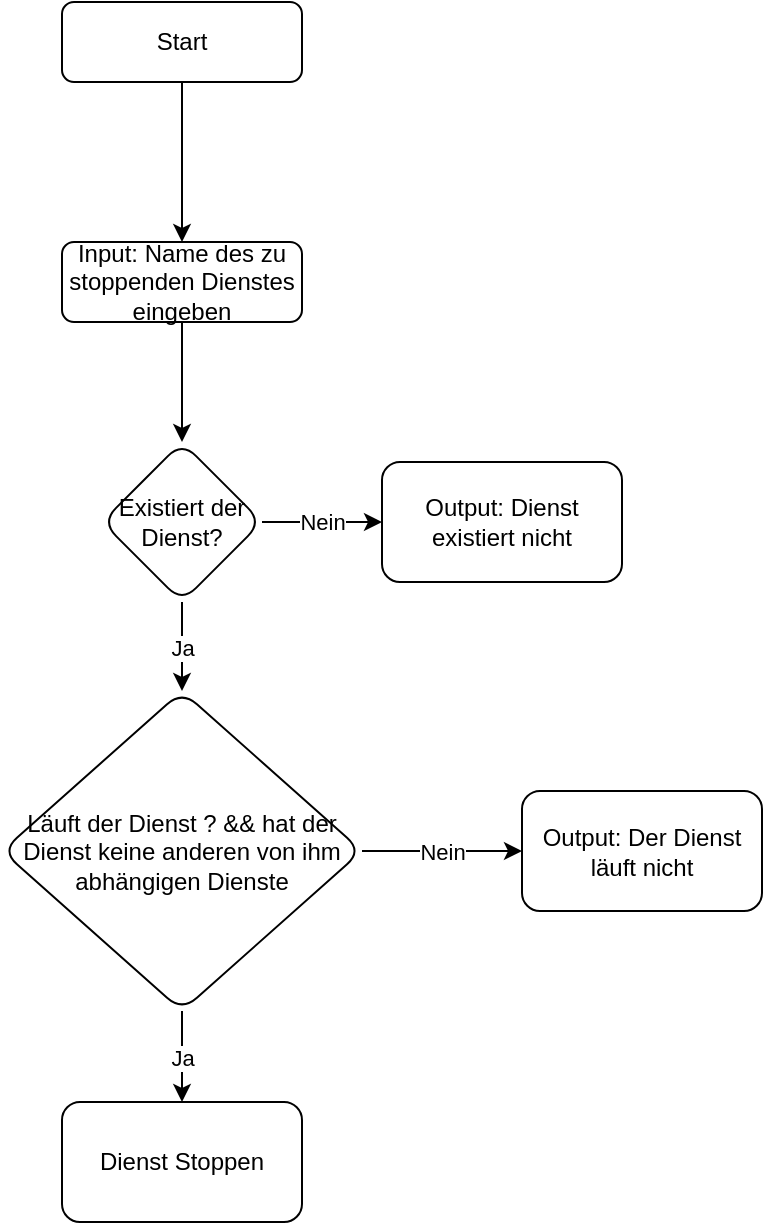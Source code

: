 <mxfile version="20.8.5" type="device"><diagram id="hywNfAQDeAVyH26agx0g" name="Seite-1"><mxGraphModel dx="1387" dy="796" grid="1" gridSize="10" guides="1" tooltips="1" connect="1" arrows="1" fold="1" page="1" pageScale="1" pageWidth="827" pageHeight="1169" math="0" shadow="0"><root><mxCell id="0"/><mxCell id="1" parent="0"/><mxCell id="jFQ-Dxxi3BNl6kXSrLUg-4" value="" style="edgeStyle=orthogonalEdgeStyle;rounded=0;orthogonalLoop=1;jettySize=auto;html=1;" edge="1" parent="1" source="jFQ-Dxxi3BNl6kXSrLUg-2" target="jFQ-Dxxi3BNl6kXSrLUg-3"><mxGeometry relative="1" as="geometry"/></mxCell><mxCell id="jFQ-Dxxi3BNl6kXSrLUg-2" value="Start" style="rounded=1;whiteSpace=wrap;html=1;fontSize=12;glass=0;strokeWidth=1;shadow=0;" vertex="1" parent="1"><mxGeometry x="330" y="80" width="120" height="40" as="geometry"/></mxCell><mxCell id="jFQ-Dxxi3BNl6kXSrLUg-6" value="" style="edgeStyle=orthogonalEdgeStyle;rounded=0;orthogonalLoop=1;jettySize=auto;html=1;" edge="1" parent="1" source="jFQ-Dxxi3BNl6kXSrLUg-3" target="jFQ-Dxxi3BNl6kXSrLUg-5"><mxGeometry relative="1" as="geometry"/></mxCell><mxCell id="jFQ-Dxxi3BNl6kXSrLUg-3" value="Input: Name des zu stoppenden Dienstes eingeben" style="rounded=1;whiteSpace=wrap;html=1;fontSize=12;glass=0;strokeWidth=1;shadow=0;" vertex="1" parent="1"><mxGeometry x="330" y="200" width="120" height="40" as="geometry"/></mxCell><mxCell id="jFQ-Dxxi3BNl6kXSrLUg-8" value="Ja" style="edgeStyle=orthogonalEdgeStyle;rounded=0;orthogonalLoop=1;jettySize=auto;html=1;" edge="1" parent="1" source="jFQ-Dxxi3BNl6kXSrLUg-5" target="jFQ-Dxxi3BNl6kXSrLUg-7"><mxGeometry relative="1" as="geometry"/></mxCell><mxCell id="jFQ-Dxxi3BNl6kXSrLUg-11" value="Nein" style="edgeStyle=orthogonalEdgeStyle;rounded=0;orthogonalLoop=1;jettySize=auto;html=1;" edge="1" parent="1" source="jFQ-Dxxi3BNl6kXSrLUg-5" target="jFQ-Dxxi3BNl6kXSrLUg-10"><mxGeometry relative="1" as="geometry"/></mxCell><mxCell id="jFQ-Dxxi3BNl6kXSrLUg-5" value="Existiert der Dienst?" style="rhombus;whiteSpace=wrap;html=1;rounded=1;glass=0;strokeWidth=1;shadow=0;" vertex="1" parent="1"><mxGeometry x="350" y="300" width="80" height="80" as="geometry"/></mxCell><mxCell id="jFQ-Dxxi3BNl6kXSrLUg-13" value="Nein" style="edgeStyle=orthogonalEdgeStyle;rounded=0;orthogonalLoop=1;jettySize=auto;html=1;" edge="1" parent="1" source="jFQ-Dxxi3BNl6kXSrLUg-7" target="jFQ-Dxxi3BNl6kXSrLUg-12"><mxGeometry relative="1" as="geometry"/></mxCell><mxCell id="jFQ-Dxxi3BNl6kXSrLUg-15" value="Ja" style="edgeStyle=orthogonalEdgeStyle;rounded=0;orthogonalLoop=1;jettySize=auto;html=1;" edge="1" parent="1" source="jFQ-Dxxi3BNl6kXSrLUg-7" target="jFQ-Dxxi3BNl6kXSrLUg-14"><mxGeometry relative="1" as="geometry"/></mxCell><mxCell id="jFQ-Dxxi3BNl6kXSrLUg-7" value="Läuft der Dienst ? &amp;amp;&amp;amp; hat der Dienst keine anderen von ihm abhängigen Dienste" style="rhombus;whiteSpace=wrap;html=1;rounded=1;glass=0;strokeWidth=1;shadow=0;" vertex="1" parent="1"><mxGeometry x="300" y="424.5" width="180" height="160" as="geometry"/></mxCell><mxCell id="jFQ-Dxxi3BNl6kXSrLUg-10" value="Output: Dienst existiert nicht" style="whiteSpace=wrap;html=1;rounded=1;glass=0;strokeWidth=1;shadow=0;" vertex="1" parent="1"><mxGeometry x="490" y="310" width="120" height="60" as="geometry"/></mxCell><mxCell id="jFQ-Dxxi3BNl6kXSrLUg-12" value="Output: Der Dienst läuft nicht" style="whiteSpace=wrap;html=1;rounded=1;glass=0;strokeWidth=1;shadow=0;" vertex="1" parent="1"><mxGeometry x="560" y="474.5" width="120" height="60" as="geometry"/></mxCell><mxCell id="jFQ-Dxxi3BNl6kXSrLUg-14" value="Dienst Stoppen" style="whiteSpace=wrap;html=1;rounded=1;glass=0;strokeWidth=1;shadow=0;" vertex="1" parent="1"><mxGeometry x="330" y="630" width="120" height="60" as="geometry"/></mxCell></root></mxGraphModel></diagram></mxfile>